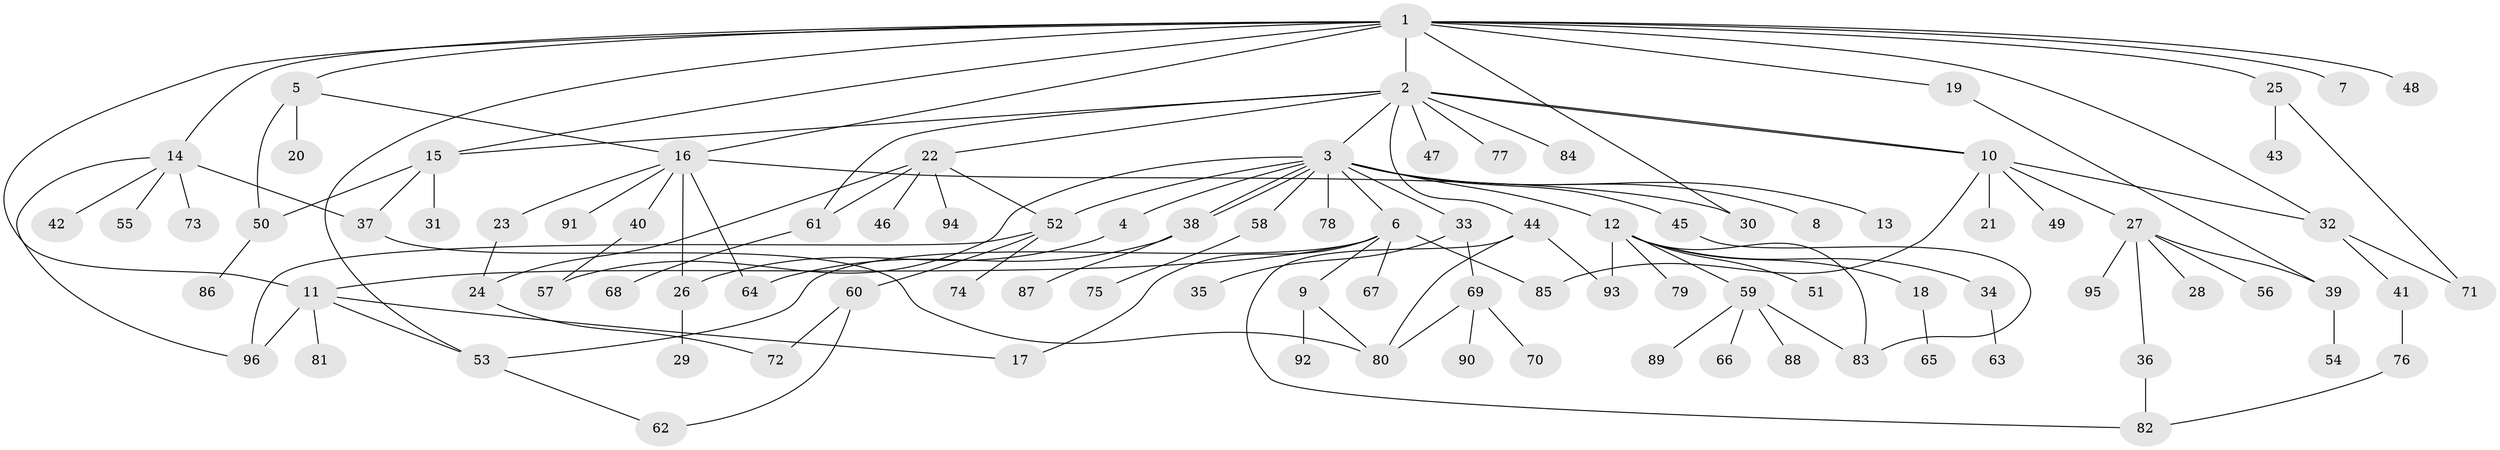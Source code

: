 // coarse degree distribution, {18: 0.014285714285714285, 17: 0.014285714285714285, 3: 0.14285714285714285, 9: 0.014285714285714285, 7: 0.04285714285714286, 1: 0.44285714285714284, 2: 0.2, 5: 0.05714285714285714, 4: 0.05714285714285714, 6: 0.014285714285714285}
// Generated by graph-tools (version 1.1) at 2025/41/03/06/25 10:41:47]
// undirected, 96 vertices, 128 edges
graph export_dot {
graph [start="1"]
  node [color=gray90,style=filled];
  1;
  2;
  3;
  4;
  5;
  6;
  7;
  8;
  9;
  10;
  11;
  12;
  13;
  14;
  15;
  16;
  17;
  18;
  19;
  20;
  21;
  22;
  23;
  24;
  25;
  26;
  27;
  28;
  29;
  30;
  31;
  32;
  33;
  34;
  35;
  36;
  37;
  38;
  39;
  40;
  41;
  42;
  43;
  44;
  45;
  46;
  47;
  48;
  49;
  50;
  51;
  52;
  53;
  54;
  55;
  56;
  57;
  58;
  59;
  60;
  61;
  62;
  63;
  64;
  65;
  66;
  67;
  68;
  69;
  70;
  71;
  72;
  73;
  74;
  75;
  76;
  77;
  78;
  79;
  80;
  81;
  82;
  83;
  84;
  85;
  86;
  87;
  88;
  89;
  90;
  91;
  92;
  93;
  94;
  95;
  96;
  1 -- 2;
  1 -- 5;
  1 -- 7;
  1 -- 11;
  1 -- 14;
  1 -- 15;
  1 -- 16;
  1 -- 19;
  1 -- 25;
  1 -- 30;
  1 -- 32;
  1 -- 48;
  1 -- 53;
  2 -- 3;
  2 -- 10;
  2 -- 10;
  2 -- 15;
  2 -- 22;
  2 -- 44;
  2 -- 47;
  2 -- 61;
  2 -- 77;
  2 -- 84;
  3 -- 4;
  3 -- 6;
  3 -- 8;
  3 -- 12;
  3 -- 13;
  3 -- 33;
  3 -- 38;
  3 -- 38;
  3 -- 45;
  3 -- 52;
  3 -- 57;
  3 -- 58;
  3 -- 78;
  4 -- 26;
  5 -- 16;
  5 -- 20;
  5 -- 50;
  6 -- 9;
  6 -- 11;
  6 -- 17;
  6 -- 53;
  6 -- 67;
  6 -- 85;
  9 -- 80;
  9 -- 92;
  10 -- 21;
  10 -- 27;
  10 -- 32;
  10 -- 49;
  10 -- 85;
  11 -- 17;
  11 -- 53;
  11 -- 81;
  11 -- 96;
  12 -- 18;
  12 -- 34;
  12 -- 51;
  12 -- 59;
  12 -- 79;
  12 -- 83;
  12 -- 93;
  14 -- 37;
  14 -- 42;
  14 -- 55;
  14 -- 73;
  14 -- 96;
  15 -- 31;
  15 -- 37;
  15 -- 50;
  16 -- 23;
  16 -- 26;
  16 -- 30;
  16 -- 40;
  16 -- 64;
  16 -- 91;
  18 -- 65;
  19 -- 39;
  22 -- 24;
  22 -- 46;
  22 -- 52;
  22 -- 61;
  22 -- 94;
  23 -- 24;
  24 -- 72;
  25 -- 43;
  25 -- 71;
  26 -- 29;
  27 -- 28;
  27 -- 36;
  27 -- 39;
  27 -- 56;
  27 -- 95;
  32 -- 41;
  32 -- 71;
  33 -- 35;
  33 -- 69;
  34 -- 63;
  36 -- 82;
  37 -- 80;
  38 -- 64;
  38 -- 87;
  39 -- 54;
  40 -- 57;
  41 -- 76;
  44 -- 80;
  44 -- 82;
  44 -- 93;
  45 -- 83;
  50 -- 86;
  52 -- 60;
  52 -- 74;
  52 -- 96;
  53 -- 62;
  58 -- 75;
  59 -- 66;
  59 -- 83;
  59 -- 88;
  59 -- 89;
  60 -- 62;
  60 -- 72;
  61 -- 68;
  69 -- 70;
  69 -- 80;
  69 -- 90;
  76 -- 82;
}
